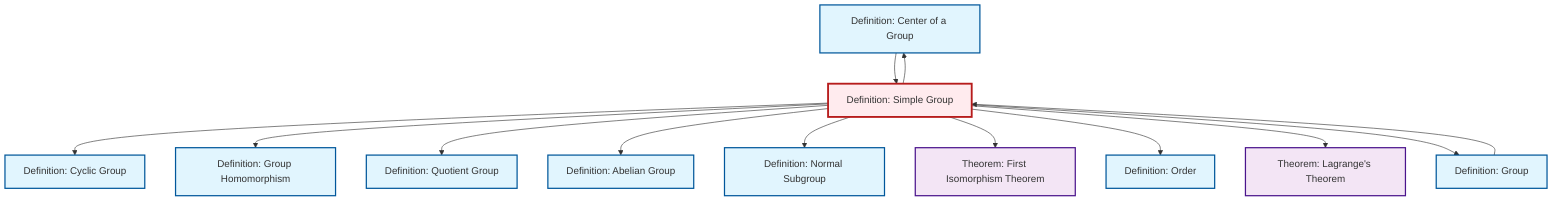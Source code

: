 graph TD
    classDef definition fill:#e1f5fe,stroke:#01579b,stroke-width:2px
    classDef theorem fill:#f3e5f5,stroke:#4a148c,stroke-width:2px
    classDef axiom fill:#fff3e0,stroke:#e65100,stroke-width:2px
    classDef example fill:#e8f5e9,stroke:#1b5e20,stroke-width:2px
    classDef current fill:#ffebee,stroke:#b71c1c,stroke-width:3px
    def-center-of-group["Definition: Center of a Group"]:::definition
    def-abelian-group["Definition: Abelian Group"]:::definition
    def-group["Definition: Group"]:::definition
    def-normal-subgroup["Definition: Normal Subgroup"]:::definition
    thm-first-isomorphism["Theorem: First Isomorphism Theorem"]:::theorem
    def-quotient-group["Definition: Quotient Group"]:::definition
    def-simple-group["Definition: Simple Group"]:::definition
    def-homomorphism["Definition: Group Homomorphism"]:::definition
    thm-lagrange["Theorem: Lagrange's Theorem"]:::theorem
    def-order["Definition: Order"]:::definition
    def-cyclic-group["Definition: Cyclic Group"]:::definition
    def-simple-group --> def-center-of-group
    def-simple-group --> def-cyclic-group
    def-simple-group --> def-homomorphism
    def-simple-group --> def-quotient-group
    def-simple-group --> def-abelian-group
    def-simple-group --> def-normal-subgroup
    def-simple-group --> thm-first-isomorphism
    def-center-of-group --> def-simple-group
    def-simple-group --> def-order
    def-group --> def-simple-group
    def-simple-group --> thm-lagrange
    def-simple-group --> def-group
    class def-simple-group current